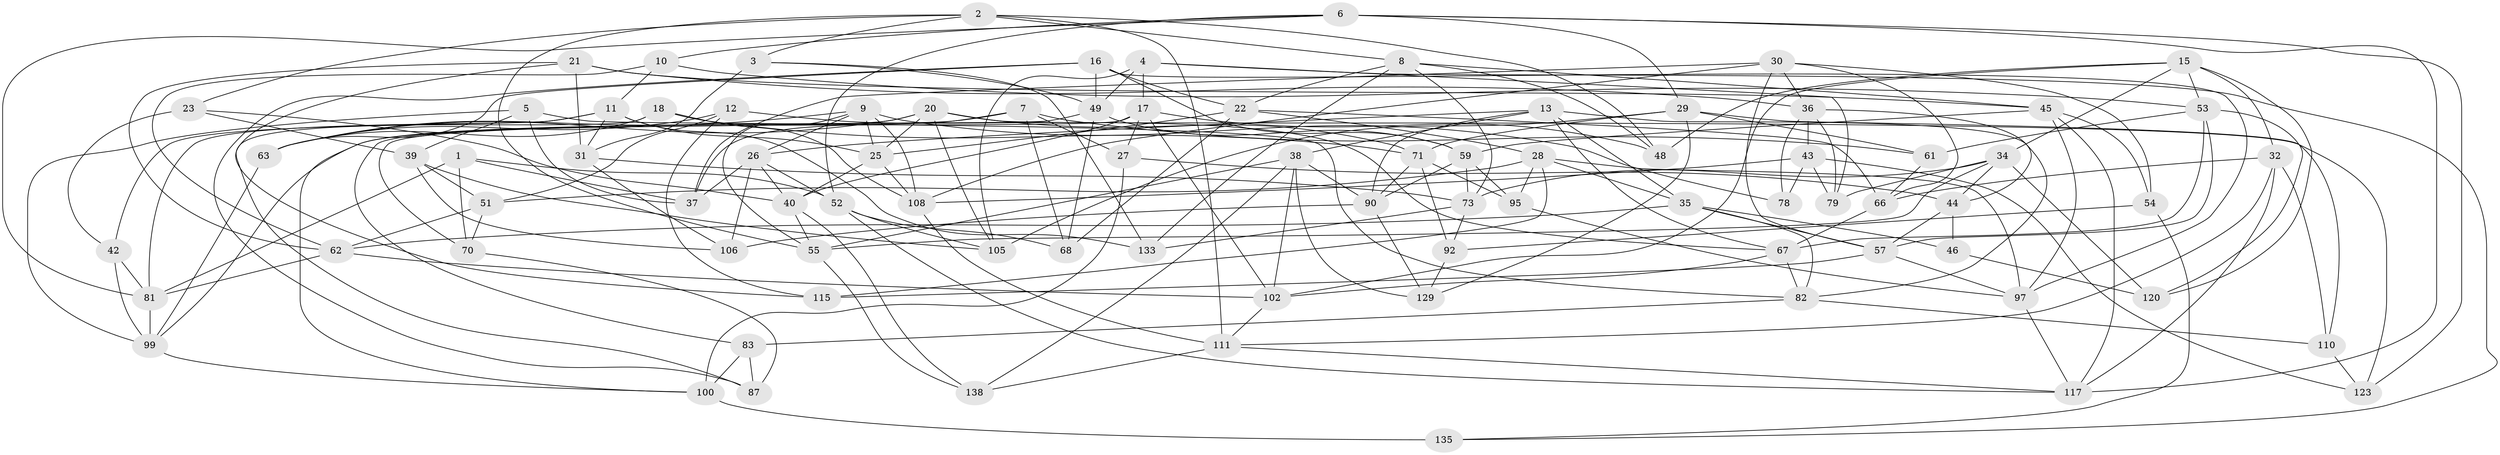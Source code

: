 // Generated by graph-tools (version 1.1) at 2025/24/03/03/25 07:24:29]
// undirected, 85 vertices, 217 edges
graph export_dot {
graph [start="1"]
  node [color=gray90,style=filled];
  1;
  2 [super="+64"];
  3;
  4 [super="+50"];
  5;
  6 [super="+19"];
  7 [super="+14"];
  8 [super="+33"];
  9 [super="+85"];
  10;
  11 [super="+104"];
  12;
  13 [super="+24"];
  15 [super="+96"];
  16 [super="+41"];
  17 [super="+112"];
  18;
  20 [super="+139"];
  21 [super="+136"];
  22 [super="+103"];
  23;
  25 [super="+56"];
  26 [super="+47"];
  27;
  28 [super="+91"];
  29 [super="+69"];
  30 [super="+101"];
  31 [super="+58"];
  32 [super="+126"];
  34 [super="+65"];
  35 [super="+80"];
  36 [super="+88"];
  37 [super="+72"];
  38 [super="+89"];
  39 [super="+84"];
  40 [super="+116"];
  42;
  43 [super="+77"];
  44 [super="+122"];
  45 [super="+98"];
  46;
  48;
  49 [super="+86"];
  51 [super="+118"];
  52 [super="+127"];
  53 [super="+60"];
  54;
  55 [super="+140"];
  57 [super="+114"];
  59 [super="+74"];
  61;
  62 [super="+130"];
  63 [super="+75"];
  66 [super="+76"];
  67 [super="+121"];
  68;
  70;
  71 [super="+137"];
  73 [super="+94"];
  78;
  79;
  81 [super="+134"];
  82 [super="+93"];
  83;
  87;
  90 [super="+113"];
  92;
  95;
  97 [super="+107"];
  99 [super="+132"];
  100 [super="+109"];
  102 [super="+119"];
  105 [super="+128"];
  106;
  108 [super="+131"];
  110;
  111 [super="+125"];
  115;
  117 [super="+124"];
  120;
  123;
  129;
  133;
  135;
  138;
  1 -- 81;
  1 -- 37;
  1 -- 70;
  1 -- 52;
  2 -- 3;
  2 -- 48;
  2 -- 23;
  2 -- 55;
  2 -- 8;
  2 -- 111;
  3 -- 31;
  3 -- 133;
  3 -- 49;
  4 -- 105 [weight=2];
  4 -- 49;
  4 -- 17;
  4 -- 79;
  4 -- 135;
  5 -- 39;
  5 -- 82;
  5 -- 99;
  5 -- 37;
  6 -- 10;
  6 -- 117;
  6 -- 52;
  6 -- 81;
  6 -- 123;
  6 -- 29;
  7 -- 37 [weight=2];
  7 -- 61;
  7 -- 68;
  7 -- 27;
  7 -- 99;
  8 -- 73;
  8 -- 48;
  8 -- 22;
  8 -- 133;
  8 -- 45;
  9 -- 78;
  9 -- 55;
  9 -- 26;
  9 -- 108;
  9 -- 63;
  9 -- 25;
  10 -- 62;
  10 -- 11;
  10 -- 53;
  11 -- 31;
  11 -- 81;
  11 -- 42;
  11 -- 133;
  11 -- 25;
  12 -- 115;
  12 -- 63;
  12 -- 51;
  12 -- 67;
  13 -- 90;
  13 -- 67;
  13 -- 26;
  13 -- 82;
  13 -- 35;
  13 -- 38;
  15 -- 53;
  15 -- 120;
  15 -- 48;
  15 -- 34;
  15 -- 32;
  15 -- 102;
  16 -- 87;
  16 -- 49;
  16 -- 22;
  16 -- 97;
  16 -- 59;
  16 -- 63;
  17 -- 27;
  17 -- 102;
  17 -- 48;
  17 -- 40;
  17 -- 70;
  18 -- 87;
  18 -- 71;
  18 -- 63;
  18 -- 108;
  20 -- 100;
  20 -- 71;
  20 -- 63;
  20 -- 25;
  20 -- 123;
  20 -- 105;
  21 -- 115;
  21 -- 31 [weight=2];
  21 -- 62;
  21 -- 36;
  21 -- 45;
  22 -- 66;
  22 -- 25;
  22 -- 68;
  22 -- 28;
  23 -- 40;
  23 -- 42;
  23 -- 39;
  25 -- 40;
  25 -- 108;
  26 -- 40;
  26 -- 106;
  26 -- 52;
  26 -- 37;
  27 -- 44;
  27 -- 100;
  28 -- 115;
  28 -- 51;
  28 -- 97;
  28 -- 35;
  28 -- 95;
  29 -- 129;
  29 -- 110;
  29 -- 105;
  29 -- 61;
  29 -- 71;
  30 -- 36;
  30 -- 54;
  30 -- 108;
  30 -- 66;
  30 -- 57;
  30 -- 37;
  31 -- 73;
  31 -- 106;
  32 -- 110;
  32 -- 66 [weight=2];
  32 -- 111;
  32 -- 117;
  34 -- 79;
  34 -- 55;
  34 -- 120;
  34 -- 44;
  34 -- 73;
  35 -- 82;
  35 -- 46;
  35 -- 62;
  35 -- 57;
  36 -- 78;
  36 -- 44;
  36 -- 79;
  36 -- 43;
  38 -- 138;
  38 -- 55;
  38 -- 129;
  38 -- 90;
  38 -- 102;
  39 -- 51 [weight=2];
  39 -- 105;
  39 -- 106;
  40 -- 138;
  40 -- 55;
  42 -- 81;
  42 -- 99;
  43 -- 79;
  43 -- 78 [weight=2];
  43 -- 123;
  43 -- 108;
  44 -- 46 [weight=2];
  44 -- 57;
  45 -- 97;
  45 -- 54;
  45 -- 59;
  45 -- 117;
  46 -- 120;
  49 -- 83;
  49 -- 59;
  49 -- 68;
  51 -- 70;
  51 -- 62;
  52 -- 68;
  52 -- 105;
  52 -- 117;
  53 -- 57;
  53 -- 120;
  53 -- 61;
  53 -- 67;
  54 -- 92;
  54 -- 135;
  55 -- 138;
  57 -- 97;
  57 -- 115;
  59 -- 73;
  59 -- 90;
  59 -- 95;
  61 -- 66;
  62 -- 102;
  62 -- 81;
  63 -- 99;
  66 -- 67;
  67 -- 102;
  67 -- 82;
  70 -- 87;
  71 -- 92;
  71 -- 95;
  71 -- 90;
  73 -- 92;
  73 -- 133;
  81 -- 99;
  82 -- 83;
  82 -- 110;
  83 -- 87;
  83 -- 100;
  90 -- 106;
  90 -- 129;
  92 -- 129;
  95 -- 97;
  97 -- 117;
  99 -- 100;
  100 -- 135 [weight=2];
  102 -- 111;
  108 -- 111;
  110 -- 123;
  111 -- 117;
  111 -- 138;
}
